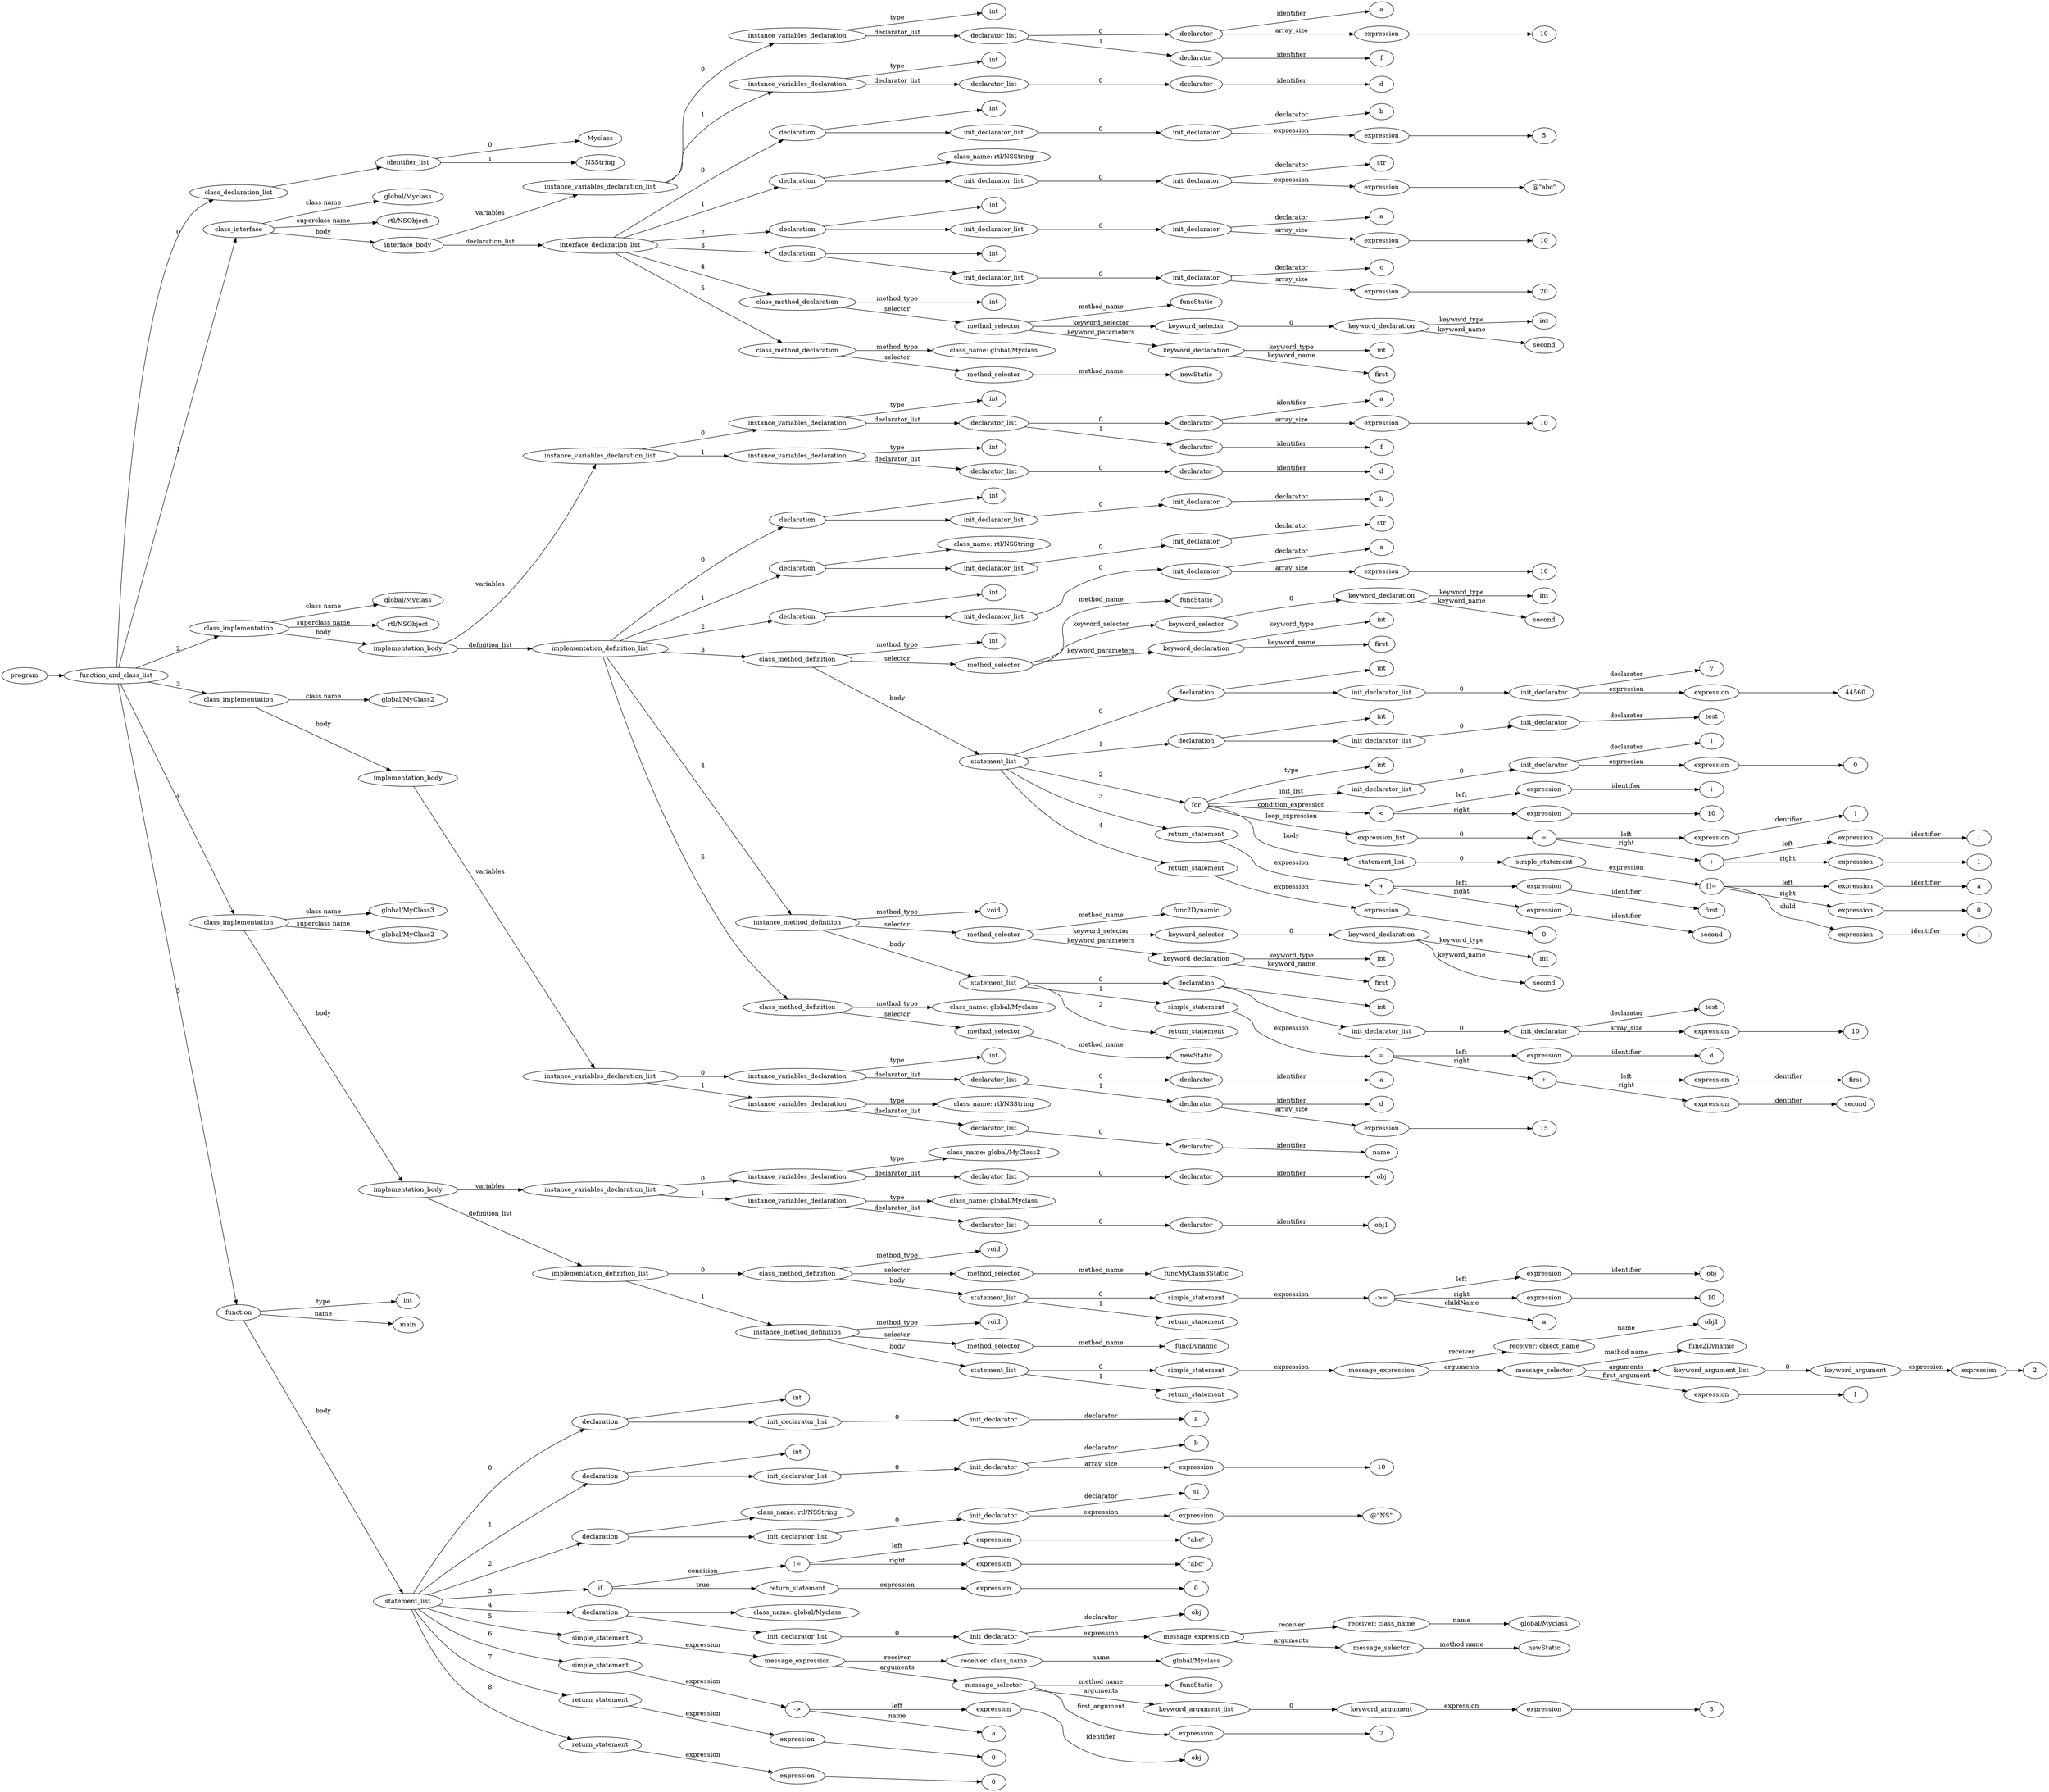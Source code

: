 digraph ObjectiveC { rankdir="LR";
255[label="program"];
255->2;
2[label="function_and_class_list"];
2->1[label="0"];
1[label="class_declaration_list"];
1->0;
0[label="identifier_list"];
0.0 [label="Myclass"];
0->0.0 [label="0"];
0.1 [label="NSString"];
0->0.1 [label="1"];
2->52[label="1"];
52[label="class_interface"];
52.1 [label="global/Myclass"];
52->52.1 [label="class name"];
52.2 [label="rtl/NSObject"];
52->52.2 [label="superclass name"];
52->51[label="body"];
51[label="interface_body"];
51->10[label="variables"];
10[label="instance_variables_declaration_list"];
10->9[label="0"];
9[label="instance_variables_declaration"];
9->3[label="type"];
3[label="int"];
9->7[label="declarator_list"];
7[label="declarator_list"];
7->6[label="0"];
6[label="declarator"];
6.1 [label="a"];
6->6.1[label="identifier"];
6->5[label="array_size"];
5[label="expression"];
5->4;
4[label="10"];
7->8[label="1"];
8[label="declarator"];
8.1 [label="f"];
8->8.1[label="identifier"];
10->14[label="1"];
14[label="instance_variables_declaration"];
14->11[label="type"];
11[label="int"];
14->13[label="declarator_list"];
13[label="declarator_list"];
13->12[label="0"];
12[label="declarator"];
12.1 [label="d"];
12->12.1[label="identifier"];
51->21[label="declaration_list"];
21[label="interface_declaration_list"];
21->20[label="0"];
20[label="declaration"];
20->15;
15[label="int"];
20->19;
19[label="init_declarator_list"];
19->18[label="0"];
18[label="init_declarator"];
18.1 [label="b"];
18->18.1[label="declarator"];
18->17[label="expression"];
17[label="expression"];
17->16;
16[label="5"];
21->27[label="1"];
27[label="declaration"];
27->26;
26[label="class_name: rtl/NSString"];
27->25;
25[label="init_declarator_list"];
25->24[label="0"];
24[label="init_declarator"];
24.1 [label="str"];
24->24.1[label="declarator"];
24->23[label="expression"];
23[label="expression"];
23->22;
22[label=<@"abc">];
21->33[label="2"];
33[label="declaration"];
33->28;
28[label="int"];
33->32;
32[label="init_declarator_list"];
32->31[label="0"];
31[label="init_declarator"];
31.1 [label="a"];
31->31.1[label="declarator"];
31->30[label="array_size"];
30[label="expression"];
30->29;
29[label="10"];
21->39[label="3"];
39[label="declaration"];
39->34;
34[label="int"];
39->38;
38[label="init_declarator_list"];
38->37[label="0"];
37[label="init_declarator"];
37.1 [label="c"];
37->37.1[label="declarator"];
37->36[label="array_size"];
36[label="expression"];
36->35;
35[label="20"];
21->47[label="4"];
47[label="class_method_declaration"];
47->40[label="method_type"];
40[label="int"];
47->46[label="selector"];
46[label="method_selector"];
46->46.1 [label="method_name"];
46.1 [label="funcStatic"];
46->45[label="keyword_selector"];
45[label="keyword_selector"];
45->44[label="0"];
44[label="keyword_declaration"];
44->43[label="keyword_type"];
43[label="int"];
44->44.2 [label="keyword_name"];
44.2 [label="second"];
46->42[label="keyword_parameters"];
42[label="keyword_declaration"];
42->41[label="keyword_type"];
41[label="int"];
42->42.2 [label="keyword_name"];
42.2 [label="first"];
21->50[label="5"];
50[label="class_method_declaration"];
50->48[label="method_type"];
48[label="class_name: global/Myclass"];
50->49[label="selector"];
49[label="method_selector"];
49->49.1 [label="method_name"];
49.1 [label="newStatic"];
2->153[label="2"];
153[label="class_implementation"];
153.1 [label="global/Myclass"];
153->153.1 [label="class name"];
153.2 [label="rtl/NSObject"];
153->153.2 [label="superclass name"];
153->152[label="body"];
152[label="implementation_body"];
152->60[label="variables"];
60[label="instance_variables_declaration_list"];
60->59[label="0"];
59[label="instance_variables_declaration"];
59->53[label="type"];
53[label="int"];
59->57[label="declarator_list"];
57[label="declarator_list"];
57->56[label="0"];
56[label="declarator"];
56.1 [label="a"];
56->56.1[label="identifier"];
56->55[label="array_size"];
55[label="expression"];
55->54;
54[label="10"];
57->58[label="1"];
58[label="declarator"];
58.1 [label="f"];
58->58.1[label="identifier"];
60->64[label="1"];
64[label="instance_variables_declaration"];
64->61[label="type"];
61[label="int"];
64->63[label="declarator_list"];
63[label="declarator_list"];
63->62[label="0"];
62[label="declarator"];
62.1 [label="d"];
62->62.1[label="identifier"];
152->69[label="definition_list"];
69[label="implementation_definition_list"];
69->68[label="0"];
68[label="declaration"];
68->65;
65[label="int"];
68->67;
67[label="init_declarator_list"];
67->66[label="0"];
66[label="init_declarator"];
66.1 [label="b"];
66->66.1[label="declarator"];
69->73[label="1"];
73[label="declaration"];
73->72;
72[label="class_name: rtl/NSString"];
73->71;
71[label="init_declarator_list"];
71->70[label="0"];
70[label="init_declarator"];
70.1 [label="str"];
70->70.1[label="declarator"];
69->79[label="2"];
79[label="declaration"];
79->74;
74[label="int"];
79->78;
78[label="init_declarator_list"];
78->77[label="0"];
77[label="init_declarator"];
77.1 [label="a"];
77->77.1[label="declarator"];
77->76[label="array_size"];
76[label="expression"];
76->75;
75[label="10"];
69->127[label="3"];
127[label="class_method_definition"];
127->80[label="method_type"];
80[label="int"];
127->86[label="selector"];
86[label="method_selector"];
86->86.1 [label="method_name"];
86.1 [label="funcStatic"];
86->85[label="keyword_selector"];
85[label="keyword_selector"];
85->84[label="0"];
84[label="keyword_declaration"];
84->83[label="keyword_type"];
83[label="int"];
84->84.2 [label="keyword_name"];
84.2 [label="second"];
86->82[label="keyword_parameters"];
82[label="keyword_declaration"];
82->81[label="keyword_type"];
81[label="int"];
82->82.2 [label="keyword_name"];
82.2 [label="first"];
127->93[label="body"];
93[label="statement_list"];
93->92[label="0"];
92[label="declaration"];
92->87;
87[label="int"];
92->91;
91[label="init_declarator_list"];
91->90[label="0"];
90[label="init_declarator"];
90.1 [label="y"];
90->90.1[label="declarator"];
90->89[label="expression"];
89[label="expression"];
89->88;
88[label="44560"];
93->97[label="1"];
97[label="declaration"];
97->94;
94[label="int"];
97->96;
96[label="init_declarator_list"];
96->95[label="0"];
95[label="init_declarator"];
95.1 [label="test"];
95->95.1[label="declarator"];
93->122[label="2"];
122[label="for"];
122->98[label="type"];
98[label="int"];
122->102[label="init_list"];
102[label="init_declarator_list"];
102->101[label="0"];
101[label="init_declarator"];
101.1 [label="i"];
101->101.1[label="declarator"];
101->100[label="expression"];
100[label="expression"];
100->99;
99[label="0"];
122->106[label="condition_expression"];
106[label="expression"];
106[label="<"];
106->103[label="left"];
103[label="expression"];
103->103.1 [label="identifier"];103.1[label="i"];
106->105[label="right"];
105[label="expression"];
105->104;
104[label="10"];
122->113[label="loop_expression"];
113[label="expression_list"];
113->112[label="0"];
112[label="expression"];
112[label="="];
112->107[label="left"];
107[label="expression"];
107->107.1 [label="identifier"];107.1[label="i"];
112->111[label="right"];
111[label="expression"];
111[label="+"];
111->108[label="left"];
108[label="expression"];
108->108.1 [label="identifier"];108.1[label="i"];
111->110[label="right"];
110[label="expression"];
110->109;
109[label="1"];
122->121[label="body"];
121[label="statement_list"];
121->120[label="0"];
120[label="simple_statement"];
120->119[label="expression"];
119[label="expression"];
119[label="[]="];
119->114[label="left"];
114[label="expression"];
114->114.1 [label="identifier"];114.1[label="a"];
119->118[label="right"];
118[label="expression"];
118->117;
117[label="0"];
119->115[label="child"];
115[label="expression"];
115->115.1 [label="identifier"];115.1[label="i"];
93->126[label="3"];
126[label="return_statement"];
126->125[label="expression"];
125[label="expression"];
125[label="+"];
125->123[label="left"];
123[label="expression"];
123->123.1 [label="identifier"];123.1[label="first"];
125->124[label="right"];
124[label="expression"];
124->124.1 [label="identifier"];124.1[label="second"];
93->271[label="4"];
271[label="return_statement"];
271->270[label="expression"];
270[label="expression"];
270->269;
269[label="0"];
69->148[label="4"];
148[label="instance_method_definition"];
148->147[label="method_type"];
147[label="void"];
148->133[label="selector"];
133[label="method_selector"];
133->133.1 [label="method_name"];
133.1 [label="func2Dynamic"];
133->132[label="keyword_selector"];
132[label="keyword_selector"];
132->131[label="0"];
131[label="keyword_declaration"];
131->130[label="keyword_type"];
130[label="int"];
131->131.2 [label="keyword_name"];
131.2 [label="second"];
133->129[label="keyword_parameters"];
129[label="keyword_declaration"];
129->128[label="keyword_type"];
128[label="int"];
129->129.2 [label="keyword_name"];
129.2 [label="first"];
148->140[label="body"];
140[label="statement_list"];
140->139[label="0"];
139[label="declaration"];
139->134;
134[label="int"];
139->138;
138[label="init_declarator_list"];
138->137[label="0"];
137[label="init_declarator"];
137.1 [label="test"];
137->137.1[label="declarator"];
137->136[label="array_size"];
136[label="expression"];
136->135;
135[label="10"];
140->146[label="1"];
146[label="simple_statement"];
146->145[label="expression"];
145[label="expression"];
145[label="="];
145->141[label="left"];
141[label="expression"];
141->141.1 [label="identifier"];141.1[label="d"];
145->144[label="right"];
144[label="expression"];
144[label="+"];
144->142[label="left"];
142[label="expression"];
142->142.1 [label="identifier"];142.1[label="first"];
144->143[label="right"];
143[label="expression"];
143->143.1 [label="identifier"];143.1[label="second"];
140->268[label="2"];
268[label="return_statement"];
69->151[label="5"];
151[label="class_method_definition"];
151->149[label="method_type"];
149[label="class_name: global/Myclass"];
151->150[label="selector"];
150[label="method_selector"];
150->150.1 [label="method_name"];
150.1 [label="newStatic"];
2->167[label="3"];
167[label="class_implementation"];
167.1 [label="global/MyClass2"];
167->167.1 [label="class name"];
167->166[label="body"];
166[label="implementation_body"];
166->161[label="variables"];
161[label="instance_variables_declaration_list"];
161->160[label="0"];
160[label="instance_variables_declaration"];
160->154[label="type"];
154[label="int"];
160->156[label="declarator_list"];
156[label="declarator_list"];
156->155[label="0"];
155[label="declarator"];
155.1 [label="a"];
155->155.1[label="identifier"];
156->159[label="1"];
159[label="declarator"];
159.1 [label="d"];
159->159.1[label="identifier"];
159->158[label="array_size"];
158[label="expression"];
158->157;
157[label="15"];
161->165[label="1"];
165[label="instance_variables_declaration"];
165->164[label="type"];
164[label="class_name: rtl/NSString"];
165->163[label="declarator_list"];
163[label="declarator_list"];
163->162[label="0"];
162[label="declarator"];
162.1 [label="name"];
162->162.1[label="identifier"];
2->203[label="4"];
203[label="class_implementation"];
203.1 [label="global/MyClass3"];
203->203.1 [label="class name"];
203.2 [label="global/MyClass2"];
203->203.2 [label="superclass name"];
203->202[label="body"];
202[label="implementation_body"];
202->172[label="variables"];
172[label="instance_variables_declaration_list"];
172->171[label="0"];
171[label="instance_variables_declaration"];
171->170[label="type"];
170[label="class_name: global/MyClass2"];
171->169[label="declarator_list"];
169[label="declarator_list"];
169->168[label="0"];
168[label="declarator"];
168.1 [label="obj"];
168->168.1[label="identifier"];
172->176[label="1"];
176[label="instance_variables_declaration"];
176->175[label="type"];
175[label="class_name: global/Myclass"];
176->174[label="declarator_list"];
174[label="declarator_list"];
174->173[label="0"];
173[label="declarator"];
173.1 [label="obj1"];
173->173.1[label="identifier"];
202->187[label="definition_list"];
187[label="implementation_definition_list"];
187->186[label="0"];
186[label="class_method_definition"];
186->185[label="method_type"];
185[label="void"];
186->177[label="selector"];
177[label="method_selector"];
177->177.1 [label="method_name"];
177.1 [label="funcMyClass3Static"];
186->184[label="body"];
184[label="statement_list"];
184->183[label="0"];
183[label="simple_statement"];
183->182[label="expression"];
182[label="expression"];
182[label="->="];
182->178[label="left"];
178[label="expression"];
178->178.1 [label="identifier"];178.1[label="obj"];
182->181[label="right"];
181[label="expression"];
181->180;
180[label="10"];
182.1 [label="a"];
182->182.1 [label="childName"];
184->267[label="1"];
267[label="return_statement"];
187->201[label="1"];
201[label="instance_method_definition"];
201->200[label="method_type"];
200[label="void"];
201->188[label="selector"];
188[label="method_selector"];
188->188.1 [label="method_name"];
188.1 [label="funcDynamic"];
201->199[label="body"];
199[label="statement_list"];
199->198[label="0"];
198[label="simple_statement"];
198->197[label="expression"];
197[label="expression"];
197[label="message_expression"];
197->189[label="receiver"];
189[label="receiver: object_name"];
189.1 [label="obj1"];
189->189.1 [label="name"];
197->196[label="arguments"];
196[label="message_selector"];
196.1 [label="func2Dynamic"];
196->196.1 [label="method name"]; 
196->195[label="arguments"];
195[label="keyword_argument_list"];
195->194[label="0"];
194[label="keyword_argument"];
194->193[label="expression"];
193[label="expression"];
193->192;
192[label="2"];
196->191[label="first_argument"];
191[label="expression"];
191->190;
190[label="1"];
199->266[label="1"];
266[label="return_statement"];
2->254[label="5"];
254[label="function"];
254->204[label="type"];
204[label="int"];
254->254.1 [label="name"];
254.1 [label="main"];
254->209[label="body"];
209[label="statement_list"];
209->208[label="0"];
208[label="declaration"];
208->205;
205[label="int"];
208->207;
207[label="init_declarator_list"];
207->206[label="0"];
206[label="init_declarator"];
206.1 [label="a"];
206->206.1[label="declarator"];
209->215[label="1"];
215[label="declaration"];
215->210;
210[label="int"];
215->214;
214[label="init_declarator_list"];
214->213[label="0"];
213[label="init_declarator"];
213.1 [label="b"];
213->213.1[label="declarator"];
213->212[label="array_size"];
212[label="expression"];
212->211;
211[label="10"];
209->221[label="2"];
221[label="declaration"];
221->220;
220[label="class_name: rtl/NSString"];
221->219;
219[label="init_declarator_list"];
219->218[label="0"];
218[label="init_declarator"];
218.1 [label="st"];
218->218.1[label="declarator"];
218->217[label="expression"];
217[label="expression"];
217->216;
216[label=<@"NS">];
209->230[label="3"];
230[label="if"];
230->226[label="condition"];
226[label="expression"];
226[label="!="];
226->223[label="left"];
223[label="expression"];
223->222;
222[label=<"abc">];
226->225[label="right"];
225[label="expression"];
225->224;
224[label=<"abc">];
230->229[label="true"];
229[label="return_statement"];
229->228[label="expression"];
228[label="expression"];
228->227;
227[label="0"];
209->237[label="4"];
237[label="declaration"];
237->236;
236[label="class_name: global/Myclass"];
237->235;
235[label="init_declarator_list"];
235->234[label="0"];
234[label="init_declarator"];
234.1 [label="obj"];
234->234.1[label="declarator"];
234->233[label="expression"];
233[label="expression"];
233[label="message_expression"];
233->231[label="receiver"];
231[label="receiver: class_name"];
231.1 [label="global/Myclass"];
231->231.1 [label="name"];
233->232[label="arguments"];
232[label="message_selector"];
232.1 [label="newStatic"];
232->232.1 [label="method name"]; 
209->247[label="5"];
247[label="simple_statement"];
247->246[label="expression"];
246[label="expression"];
246[label="message_expression"];
246->238[label="receiver"];
238[label="receiver: class_name"];
238.1 [label="global/Myclass"];
238->238.1 [label="name"];
246->245[label="arguments"];
245[label="message_selector"];
245.1 [label="funcStatic"];
245->245.1 [label="method name"]; 
245->244[label="arguments"];
244[label="keyword_argument_list"];
244->243[label="0"];
243[label="keyword_argument"];
243->242[label="expression"];
242[label="expression"];
242->241;
241[label="3"];
245->240[label="first_argument"];
240[label="expression"];
240->239;
239[label="2"];
209->250[label="6"];
250[label="simple_statement"];
250->249[label="expression"];
249[label="expression"];
249[label="->"];
249->248[label="left"];
248[label="expression"];
248->248.1 [label="identifier"];248.1[label="obj"];
249.1 [label="a"];
249->249.1 [label="name"];
209->253[label="7"];
253[label="return_statement"];
253->252[label="expression"];
252[label="expression"];
252->251;
251[label="0"];
209->274[label="8"];
274[label="return_statement"];
274->273[label="expression"];
273[label="expression"];
273->272;
272[label="0"];
}
